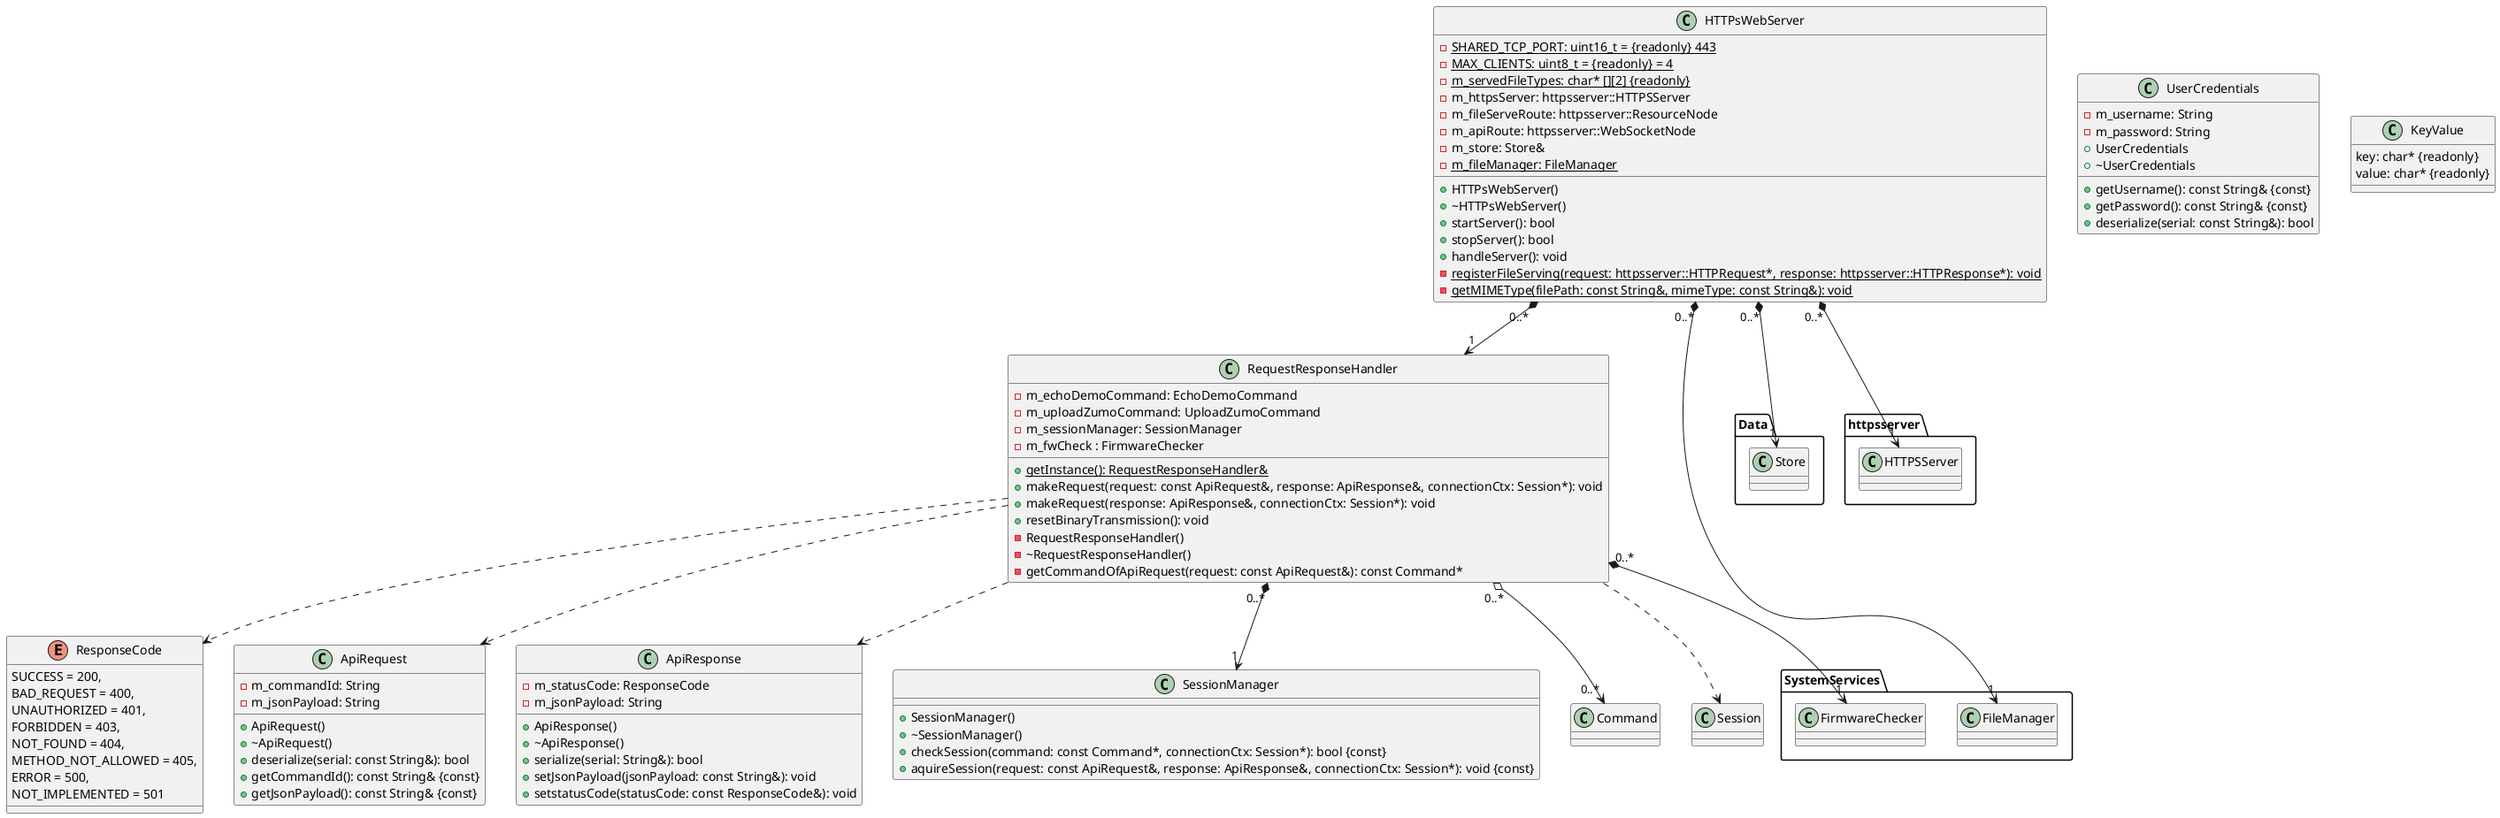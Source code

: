 @startuml

package SystemServices
{
    class FileManager
    class FirmwareChecker
}

package Data
{
    class Store
}

package httpsserver
{
    class HTTPSServer
}

enum ResponseCode
{
    SUCCESS = 200,
    BAD_REQUEST = 400,
    UNAUTHORIZED = 401,
    FORBIDDEN = 403,
    NOT_FOUND = 404,
    METHOD_NOT_ALLOWED = 405,
    ERROR = 500,
    NOT_IMPLEMENTED = 501
}

class ApiRequest
{
    - m_commandId: String
    - m_jsonPayload: String
    + ApiRequest()
    + ~ApiRequest()
    + deserialize(serial: const String&): bool
    + getCommandId(): const String& {const}
    + getJsonPayload(): const String& {const}
}

class ApiResponse
{
    - m_statusCode: ResponseCode
    - m_jsonPayload: String
    + ApiResponse()
    + ~ApiResponse()
    + serialize(serial: String&): bool
    + setJsonPayload(jsonPayload: const String&): void
    + setstatusCode(statusCode: const ResponseCode&): void
}

class UserCredentials
{
    - m_username: String
    - m_password: String
    + UserCredentials
    + ~UserCredentials
    + getUsername(): const String& {const}
    + getPassword(): const String& {const}
    + deserialize(serial: const String&): bool
}

class SessionManager
{
    + SessionManager()
    + ~SessionManager()
    + checkSession(command: const Command*, connectionCtx: Session*): bool {const}
    + aquireSession(request: const ApiRequest&, response: ApiResponse&, connectionCtx: Session*): void {const}
}

class RequestResponseHandler
{
    - m_echoDemoCommand: EchoDemoCommand
    - m_uploadZumoCommand: UploadZumoCommand
    - m_sessionManager: SessionManager
    - m_fwCheck : FirmwareChecker
    + {static} getInstance(): RequestResponseHandler&
    + makeRequest(request: const ApiRequest&, response: ApiResponse&, connectionCtx: Session*): void
    + makeRequest(response: ApiResponse&, connectionCtx: Session*): void
    + resetBinaryTransmission(): void
    - RequestResponseHandler()
    - ~RequestResponseHandler()
    - getCommandOfApiRequest(request: const ApiRequest&): const Command*
}
RequestResponseHandler "0..*" *--> "1" SessionManager
RequestResponseHandler "0..*" *--> "1" FirmwareChecker
RequestResponseHandler "0..*" o--> "0..*" Command
RequestResponseHandler ..> ApiRequest
RequestResponseHandler ..> ApiResponse
RequestResponseHandler ..> ResponseCode
RequestResponseHandler ..> Session

class KeyValue
{
    key: char* {readonly}
    value: char* {readonly}
}

class HTTPsWebServer
{
    - {static} SHARED_TCP_PORT: uint16_t = {readonly} 443
    - {static} MAX_CLIENTS: uint8_t = {readonly} = 4
    - {static} m_servedFileTypes: char* [][2] {readonly}
    - m_httpsServer: httpsserver::HTTPSServer
    - m_fileServeRoute: httpsserver::ResourceNode
    - m_apiRoute: httpsserver::WebSocketNode
    - m_store: Store&
    - {static} m_fileManager: FileManager
    + HTTPsWebServer()
    + ~HTTPsWebServer()
    + startServer(): bool
    + stopServer(): bool
    + handleServer(): void
    - {static} registerFileServing(request: httpsserver::HTTPRequest*, response: httpsserver::HTTPResponse*): void
    - {static} getMIMEType(filePath: const String&, mimeType: const String&): void
}
HTTPsWebServer "0..*" *--> "1" FileManager
HTTPsWebServer "0..*" *--> "1" Store
HTTPsWebServer "0..*" *--> "1" HTTPSServer
HTTPsWebServer "0..*" *--> "1" RequestResponseHandler
@enduml
